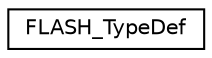 digraph "Graphical Class Hierarchy"
{
 // LATEX_PDF_SIZE
  edge [fontname="Helvetica",fontsize="10",labelfontname="Helvetica",labelfontsize="10"];
  node [fontname="Helvetica",fontsize="10",shape=record];
  rankdir="LR";
  Node0 [label="FLASH_TypeDef",height=0.2,width=0.4,color="black", fillcolor="white", style="filled",URL="$structFLASH__TypeDef.html",tooltip="FLASH Registers."];
}
